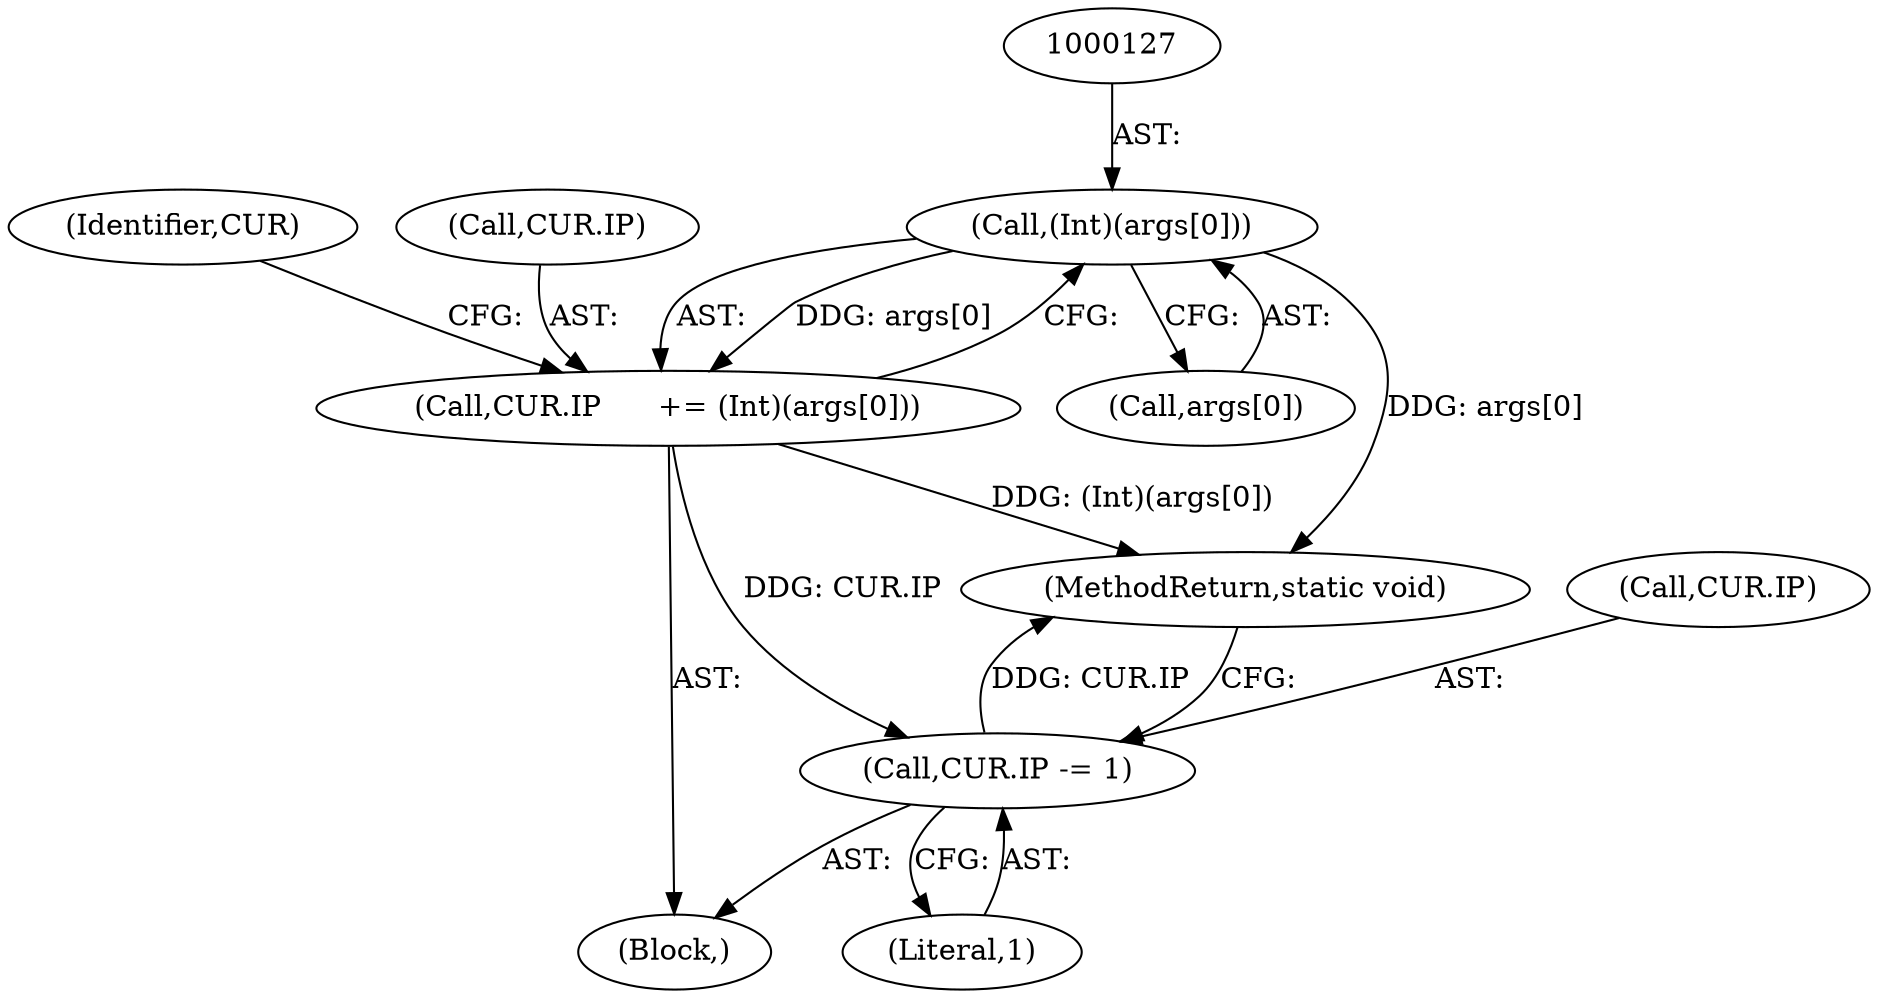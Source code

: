 digraph "0_ghostscript_c501a58f8d5650c8ba21d447c0d6f07eafcb0f15@array" {
"1000126" [label="(Call,(Int)(args[0]))"];
"1000122" [label="(Call,CUR.IP      += (Int)(args[0]))"];
"1000136" [label="(Call,CUR.IP -= 1)"];
"1000102" [label="(Block,)"];
"1000133" [label="(Identifier,CUR)"];
"1000122" [label="(Call,CUR.IP      += (Int)(args[0]))"];
"1000136" [label="(Call,CUR.IP -= 1)"];
"1000128" [label="(Call,args[0])"];
"1000123" [label="(Call,CUR.IP)"];
"1000140" [label="(Literal,1)"];
"1000137" [label="(Call,CUR.IP)"];
"1000141" [label="(MethodReturn,static void)"];
"1000126" [label="(Call,(Int)(args[0]))"];
"1000126" -> "1000122"  [label="AST: "];
"1000126" -> "1000128"  [label="CFG: "];
"1000127" -> "1000126"  [label="AST: "];
"1000128" -> "1000126"  [label="AST: "];
"1000122" -> "1000126"  [label="CFG: "];
"1000126" -> "1000141"  [label="DDG: args[0]"];
"1000126" -> "1000122"  [label="DDG: args[0]"];
"1000122" -> "1000102"  [label="AST: "];
"1000123" -> "1000122"  [label="AST: "];
"1000133" -> "1000122"  [label="CFG: "];
"1000122" -> "1000141"  [label="DDG: (Int)(args[0])"];
"1000122" -> "1000136"  [label="DDG: CUR.IP"];
"1000136" -> "1000102"  [label="AST: "];
"1000136" -> "1000140"  [label="CFG: "];
"1000137" -> "1000136"  [label="AST: "];
"1000140" -> "1000136"  [label="AST: "];
"1000141" -> "1000136"  [label="CFG: "];
"1000136" -> "1000141"  [label="DDG: CUR.IP"];
}
